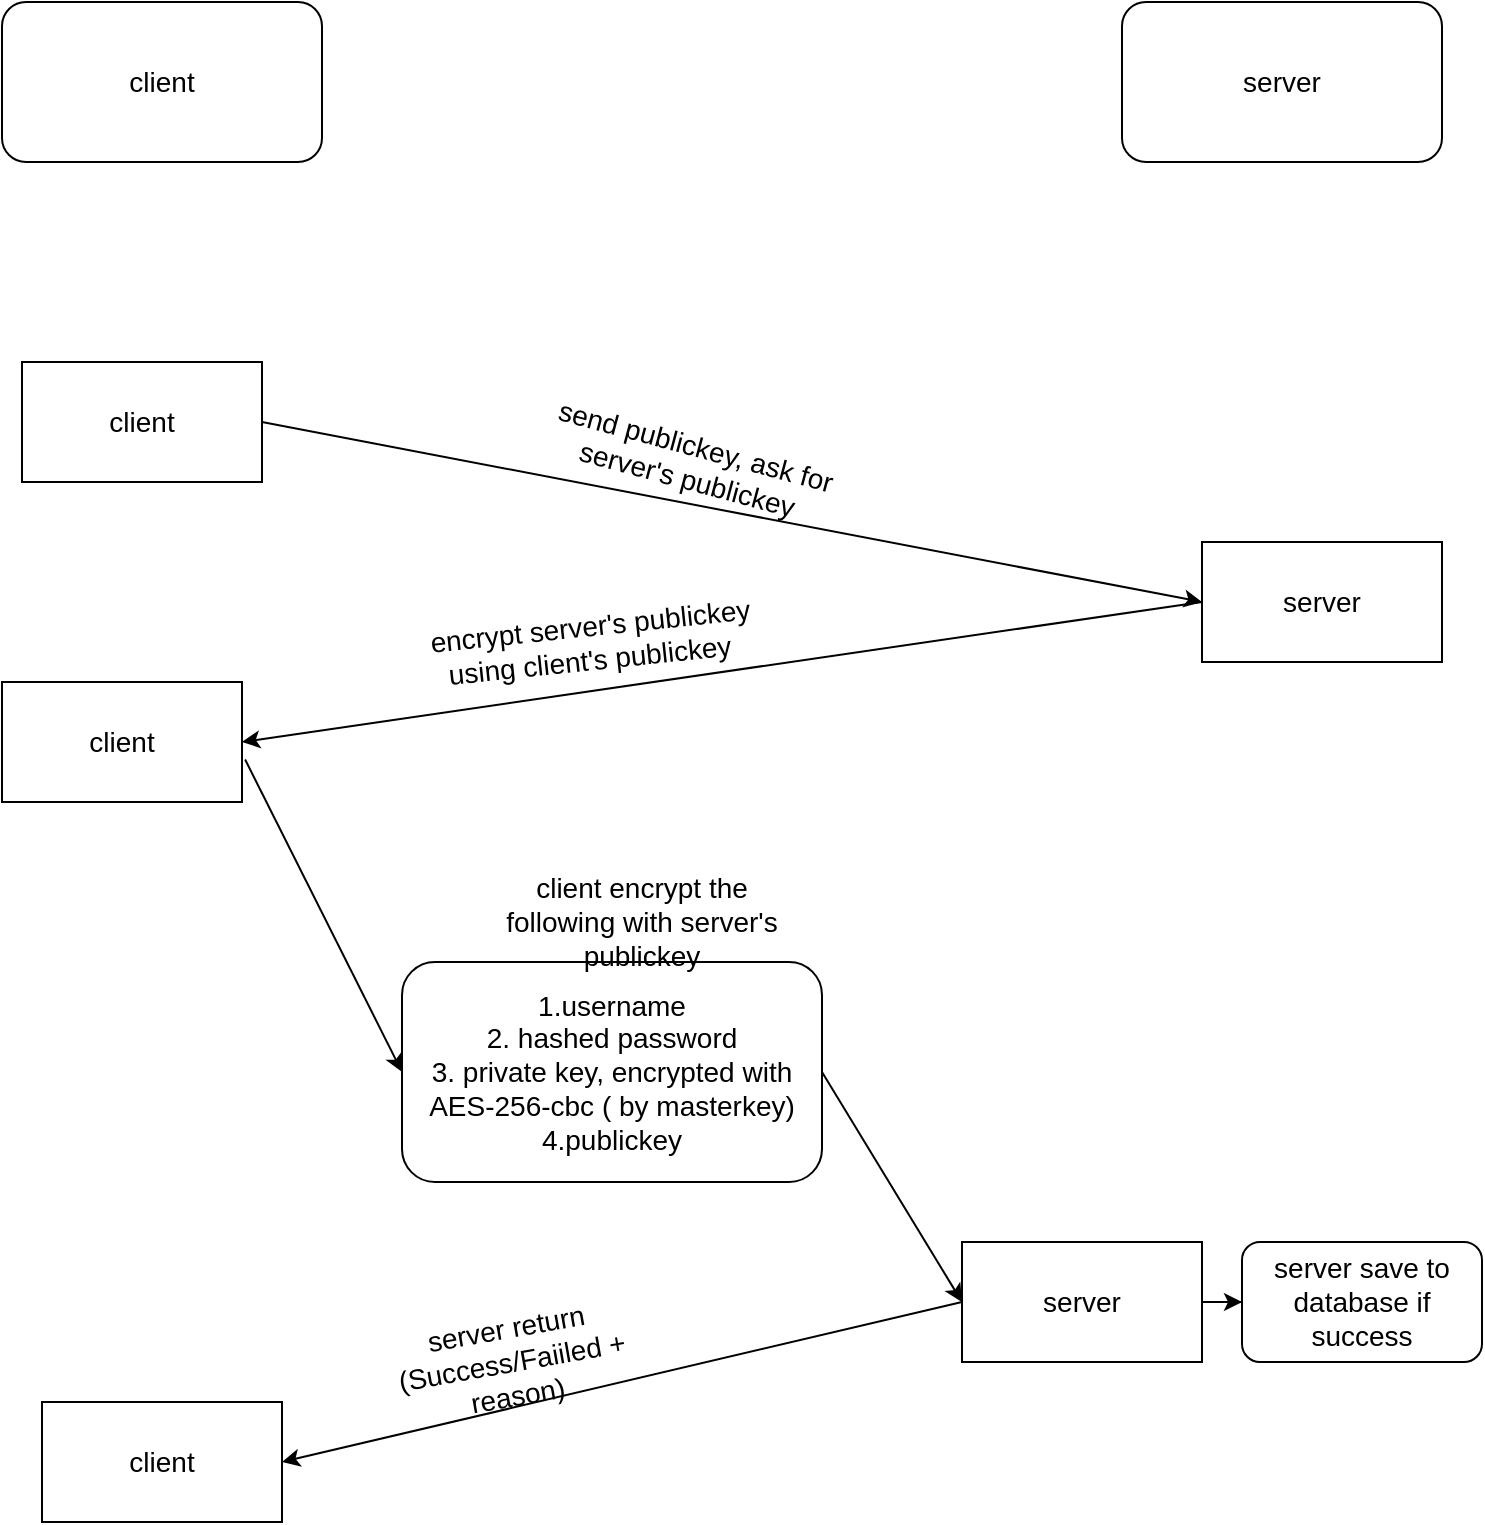 <mxfile version="14.6.6" type="github">
  <diagram id="PS3UIY--bPpSg8Buevzv" name="Page-1">
    <mxGraphModel dx="1422" dy="737" grid="1" gridSize="10" guides="1" tooltips="1" connect="1" arrows="1" fold="1" page="1" pageScale="1" pageWidth="827" pageHeight="1169" math="0" shadow="0">
      <root>
        <mxCell id="0" />
        <mxCell id="1" parent="0" />
        <mxCell id="IExzLnxYv5k1h0c-7KHn-1" value="&lt;div style=&quot;font-size: 14px;&quot;&gt;&lt;span style=&quot;font-size: 14px;&quot;&gt;1.username&lt;/span&gt;&lt;/div&gt;&lt;font style=&quot;font-size: 14px;&quot;&gt;&lt;div style=&quot;font-size: 14px;&quot;&gt;&lt;span style=&quot;font-size: 14px;&quot;&gt;2. hashed password&lt;/span&gt;&lt;/div&gt;&lt;div style=&quot;font-size: 14px;&quot;&gt;&lt;span style=&quot;font-size: 14px;&quot;&gt;3. private key, encrypted with AES-256-cbc ( by masterkey)&lt;/span&gt;&lt;/div&gt;&lt;div style=&quot;font-size: 14px;&quot;&gt;&lt;span style=&quot;font-size: 14px;&quot;&gt;4.publickey&lt;/span&gt;&lt;/div&gt;&lt;/font&gt;" style="rounded=1;whiteSpace=wrap;html=1;align=center;fontSize=14;" parent="1" vertex="1">
          <mxGeometry x="240" y="560" width="210" height="110" as="geometry" />
        </mxCell>
        <mxCell id="IExzLnxYv5k1h0c-7KHn-3" value="client" style="rounded=1;whiteSpace=wrap;html=1;align=center;fontSize=14;" parent="1" vertex="1">
          <mxGeometry x="40" y="80" width="160" height="80" as="geometry" />
        </mxCell>
        <mxCell id="IExzLnxYv5k1h0c-7KHn-4" value="server" style="rounded=1;whiteSpace=wrap;html=1;align=center;fontSize=14;" parent="1" vertex="1">
          <mxGeometry x="600" y="80" width="160" height="80" as="geometry" />
        </mxCell>
        <mxCell id="IExzLnxYv5k1h0c-7KHn-6" value="client" style="rounded=0;whiteSpace=wrap;html=1;align=center;fontSize=14;" parent="1" vertex="1">
          <mxGeometry x="50" y="260" width="120" height="60" as="geometry" />
        </mxCell>
        <mxCell id="IExzLnxYv5k1h0c-7KHn-7" value="server" style="rounded=0;whiteSpace=wrap;html=1;align=center;fontSize=14;" parent="1" vertex="1">
          <mxGeometry x="640" y="350" width="120" height="60" as="geometry" />
        </mxCell>
        <mxCell id="IExzLnxYv5k1h0c-7KHn-8" value="client" style="rounded=0;whiteSpace=wrap;html=1;align=center;fontSize=14;" parent="1" vertex="1">
          <mxGeometry x="40" y="420" width="120" height="60" as="geometry" />
        </mxCell>
        <mxCell id="IExzLnxYv5k1h0c-7KHn-24" style="edgeStyle=orthogonalEdgeStyle;rounded=0;orthogonalLoop=1;jettySize=auto;html=1;exitX=1;exitY=0.5;exitDx=0;exitDy=0;fontSize=14;" parent="1" source="IExzLnxYv5k1h0c-7KHn-9" target="IExzLnxYv5k1h0c-7KHn-25" edge="1">
          <mxGeometry relative="1" as="geometry">
            <mxPoint x="960" y="740" as="targetPoint" />
          </mxGeometry>
        </mxCell>
        <mxCell id="IExzLnxYv5k1h0c-7KHn-9" value="server" style="rounded=0;whiteSpace=wrap;html=1;align=center;fontSize=14;" parent="1" vertex="1">
          <mxGeometry x="520" y="700" width="120" height="60" as="geometry" />
        </mxCell>
        <mxCell id="IExzLnxYv5k1h0c-7KHn-10" value="client" style="rounded=0;whiteSpace=wrap;html=1;align=center;fontSize=14;" parent="1" vertex="1">
          <mxGeometry x="60" y="780" width="120" height="60" as="geometry" />
        </mxCell>
        <mxCell id="IExzLnxYv5k1h0c-7KHn-12" value="" style="endArrow=classic;html=1;exitX=1;exitY=0.5;exitDx=0;exitDy=0;entryX=0;entryY=0.5;entryDx=0;entryDy=0;fontSize=14;" parent="1" source="IExzLnxYv5k1h0c-7KHn-6" target="IExzLnxYv5k1h0c-7KHn-7" edge="1">
          <mxGeometry width="50" height="50" relative="1" as="geometry">
            <mxPoint x="400" y="520" as="sourcePoint" />
            <mxPoint x="570" y="280" as="targetPoint" />
          </mxGeometry>
        </mxCell>
        <mxCell id="IExzLnxYv5k1h0c-7KHn-14" value="send publickey, ask for server&#39;s publickey&lt;br style=&quot;font-size: 14px;&quot;&gt;" style="text;html=1;strokeColor=none;fillColor=none;align=center;verticalAlign=middle;whiteSpace=wrap;rounded=0;rotation=15;fontSize=14;" parent="1" vertex="1">
          <mxGeometry x="290" y="290" width="190" height="40" as="geometry" />
        </mxCell>
        <mxCell id="IExzLnxYv5k1h0c-7KHn-15" value="" style="endArrow=classic;html=1;entryX=1;entryY=0.5;entryDx=0;entryDy=0;exitX=0;exitY=0.5;exitDx=0;exitDy=0;fontSize=14;" parent="1" source="IExzLnxYv5k1h0c-7KHn-7" target="IExzLnxYv5k1h0c-7KHn-8" edge="1">
          <mxGeometry width="50" height="50" relative="1" as="geometry">
            <mxPoint x="400" y="510" as="sourcePoint" />
            <mxPoint x="450" y="460" as="targetPoint" />
          </mxGeometry>
        </mxCell>
        <mxCell id="IExzLnxYv5k1h0c-7KHn-16" value="encrypt server&#39;s publickey using client&#39;s publickey&amp;nbsp;" style="text;html=1;strokeColor=none;fillColor=none;align=center;verticalAlign=middle;whiteSpace=wrap;rounded=0;rotation=-6;fontSize=14;" parent="1" vertex="1">
          <mxGeometry x="250" y="390" width="170" height="20" as="geometry" />
        </mxCell>
        <mxCell id="IExzLnxYv5k1h0c-7KHn-17" value="" style="endArrow=classic;html=1;entryX=0;entryY=0.5;entryDx=0;entryDy=0;exitX=1;exitY=0.5;exitDx=0;exitDy=0;fontSize=14;" parent="1" source="IExzLnxYv5k1h0c-7KHn-1" target="IExzLnxYv5k1h0c-7KHn-9" edge="1">
          <mxGeometry width="50" height="50" relative="1" as="geometry">
            <mxPoint x="400" y="480" as="sourcePoint" />
            <mxPoint x="450" y="430" as="targetPoint" />
          </mxGeometry>
        </mxCell>
        <mxCell id="IExzLnxYv5k1h0c-7KHn-18" value="" style="endArrow=classic;html=1;entryX=0;entryY=0.5;entryDx=0;entryDy=0;exitX=1.013;exitY=0.646;exitDx=0;exitDy=0;exitPerimeter=0;fontSize=14;" parent="1" source="IExzLnxYv5k1h0c-7KHn-8" target="IExzLnxYv5k1h0c-7KHn-1" edge="1">
          <mxGeometry width="50" height="50" relative="1" as="geometry">
            <mxPoint x="400" y="480" as="sourcePoint" />
            <mxPoint x="450" y="430" as="targetPoint" />
          </mxGeometry>
        </mxCell>
        <mxCell id="IExzLnxYv5k1h0c-7KHn-19" value="client encrypt the following with server&#39;s publickey" style="text;html=1;strokeColor=none;fillColor=none;align=center;verticalAlign=middle;whiteSpace=wrap;rounded=0;fontSize=14;" parent="1" vertex="1">
          <mxGeometry x="280" y="530" width="160" height="20" as="geometry" />
        </mxCell>
        <mxCell id="IExzLnxYv5k1h0c-7KHn-20" value="" style="endArrow=classic;html=1;entryX=1;entryY=0.5;entryDx=0;entryDy=0;exitX=0;exitY=0.5;exitDx=0;exitDy=0;fontSize=14;" parent="1" source="IExzLnxYv5k1h0c-7KHn-9" target="IExzLnxYv5k1h0c-7KHn-10" edge="1">
          <mxGeometry width="50" height="50" relative="1" as="geometry">
            <mxPoint x="400" y="430" as="sourcePoint" />
            <mxPoint x="450" y="380" as="targetPoint" />
          </mxGeometry>
        </mxCell>
        <mxCell id="IExzLnxYv5k1h0c-7KHn-21" value="server return (Success/Faiiled + reason)" style="text;html=1;strokeColor=none;fillColor=none;align=center;verticalAlign=middle;whiteSpace=wrap;rounded=0;rotation=-10;fontSize=14;" parent="1" vertex="1">
          <mxGeometry x="220" y="750" width="150" height="20" as="geometry" />
        </mxCell>
        <mxCell id="IExzLnxYv5k1h0c-7KHn-25" value="server save to database if success" style="rounded=1;whiteSpace=wrap;html=1;align=center;fontSize=14;" parent="1" vertex="1">
          <mxGeometry x="660" y="700" width="120" height="60" as="geometry" />
        </mxCell>
      </root>
    </mxGraphModel>
  </diagram>
</mxfile>
